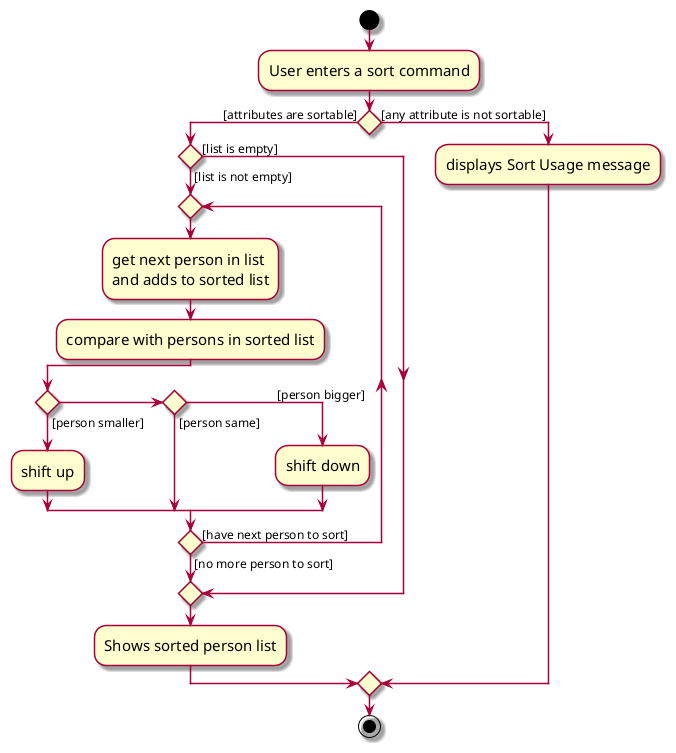@startuml
skin rose
skinparam ActivityFontSize 15
skinparam ArrowFontSize 12
start
:User enters a sort command;


if() then ([attributes are sortable])
    if () then ([list is not empty])
        repeat
            :get next person in list
            and adds to sorted list;
            :compare with persons in sorted list;
            if () then ([person smaller])
                :shift up;
            else if () then ([person same])
            else (                             [person bigger])
                :shift down;
            endif
        repeat while () is ([have next person to sort]) not ([no more person to sort])

    else ([list is empty])
    endif
    :Shows sorted person list;
else([any attribute is not sortable])
    :displays Sort Usage message;
endif
stop
@enduml


